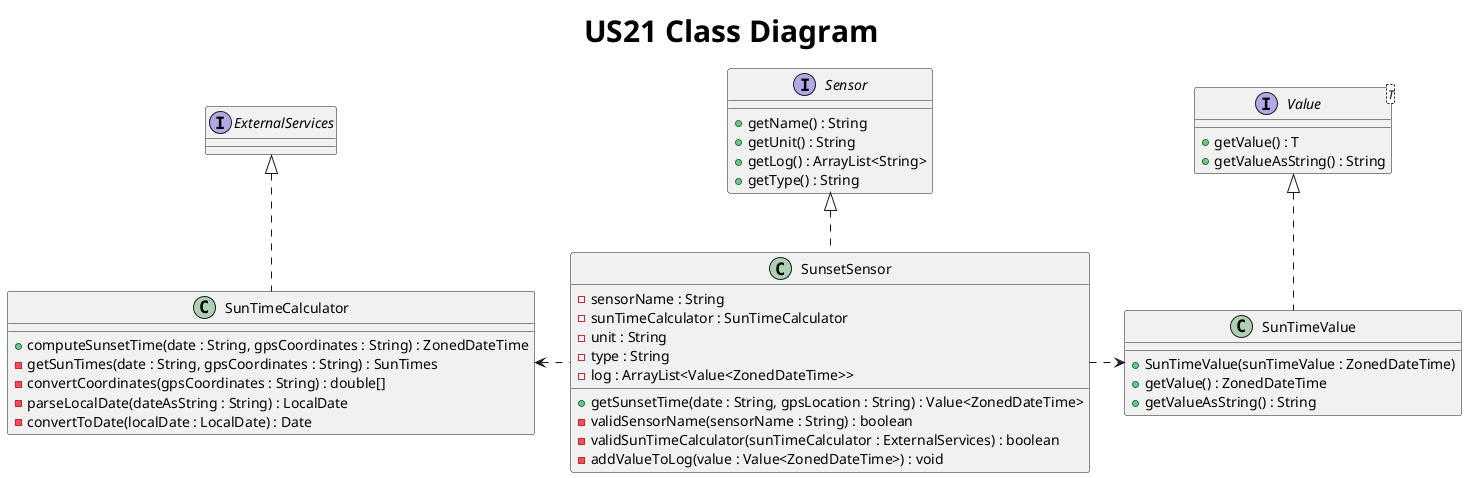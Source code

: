 @startuml
title <size: 30> US21 Class Diagram

'...........REQUIRES VALIDATION !!!!!!!!!!!!'

interface Sensor {
    + getName() : String
    + getUnit() : String
    + getLog() : ArrayList<String>
    + getType() : String
}

interface Value<T> {
    + getValue() : T
    + getValueAsString() : String
}

interface ExternalServices {

}

class SunsetSensor{
    - sensorName : String
    - sunTimeCalculator : SunTimeCalculator
    - unit : String
    - type : String
    - log : ArrayList<Value<ZonedDateTime>>

    + getSunsetTime(date : String, gpsLocation : String) : Value<ZonedDateTime>
    - validSensorName(sensorName : String) : boolean
    - validSunTimeCalculator(sunTimeCalculator : ExternalServices) : boolean
    - addValueToLog(value : Value<ZonedDateTime>) : void
}

class SunTimeValue {
    + SunTimeValue(sunTimeValue : ZonedDateTime)
    + getValue() : ZonedDateTime
    + getValueAsString() : String
}

class SunTimeCalculator {
    + computeSunsetTime(date : String, gpsCoordinates : String) : ZonedDateTime
    - getSunTimes(date : String, gpsCoordinates : String) : SunTimes
    - convertCoordinates(gpsCoordinates : String) : double[]
    - parseLocalDate(dateAsString : String) : LocalDate
    - convertToDate(localDate : LocalDate) : Date
}

Value <|.. SunTimeValue
Sensor <|.. SunsetSensor
ExternalServices <|.. SunTimeCalculator
SunsetSensor .left.> SunTimeCalculator
SunsetSensor .right.> SunTimeValue

@enduml